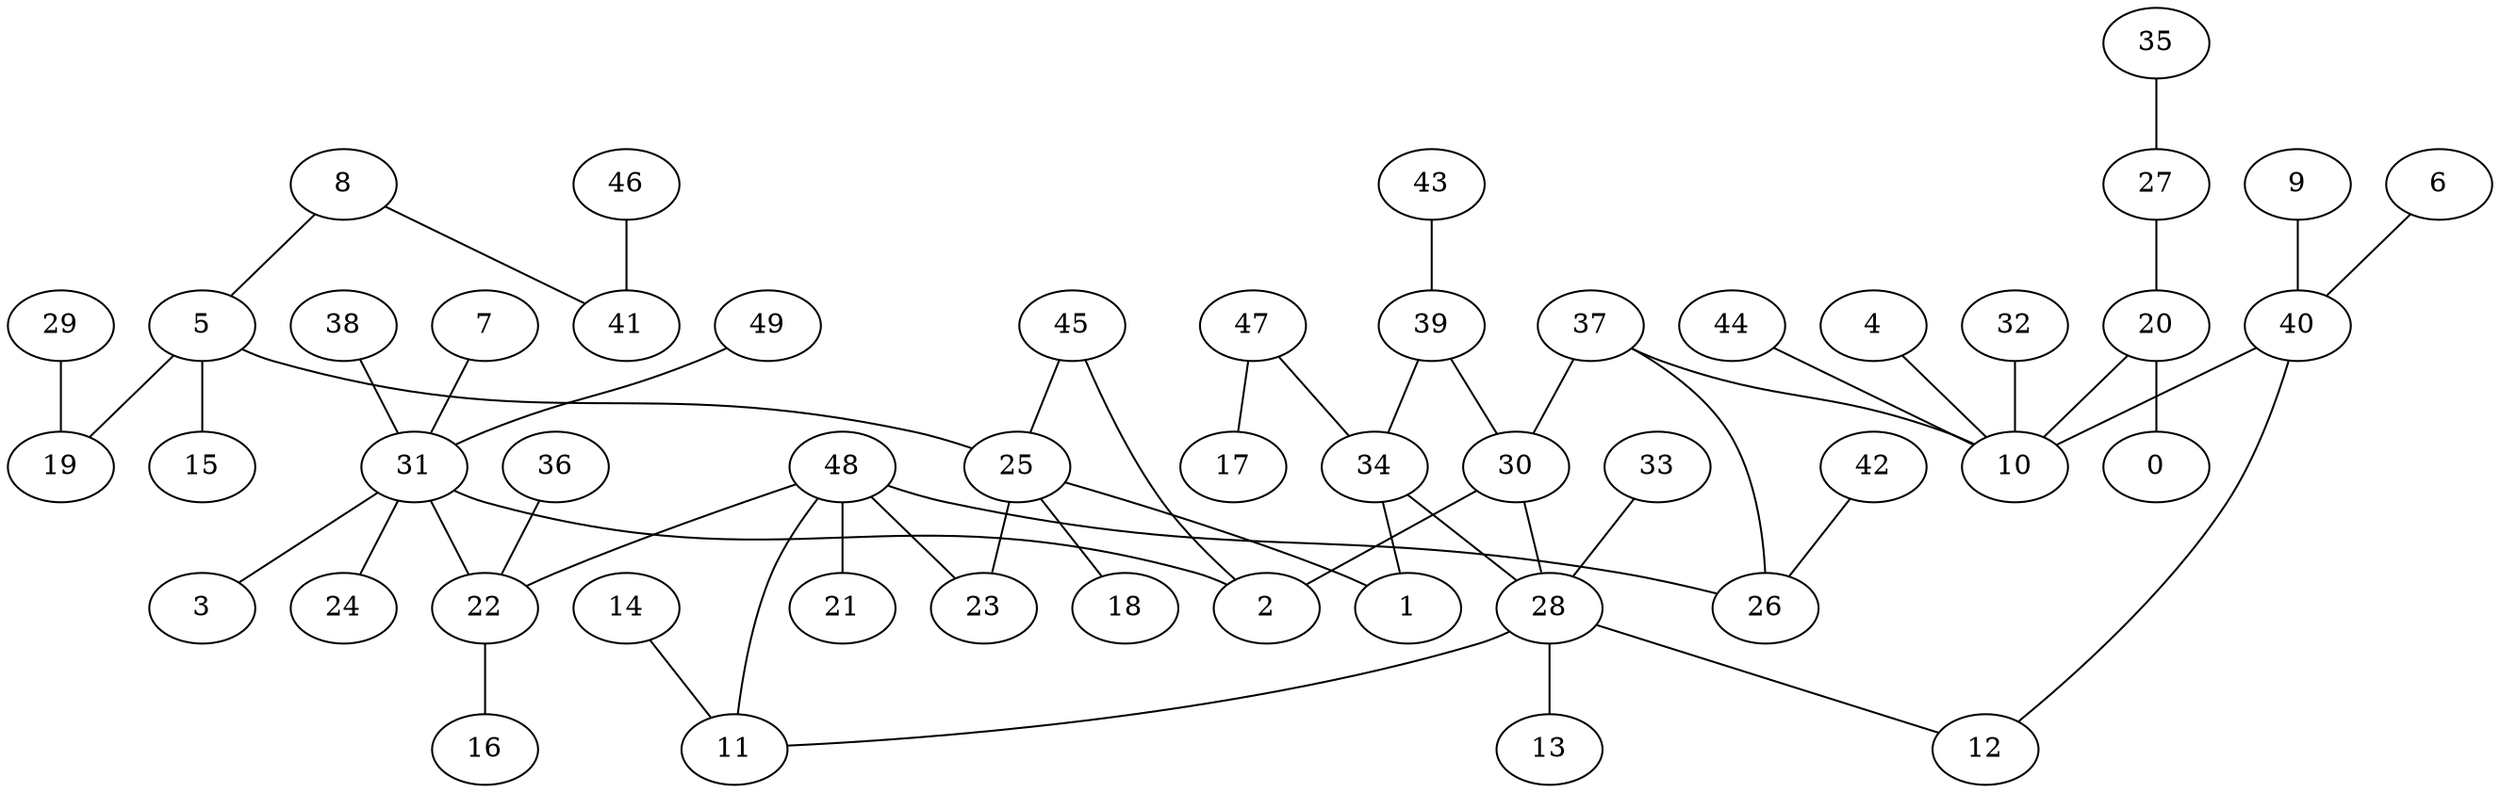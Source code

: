digraph GG_graph {

subgraph G_graph {
edge [color = black]
"29" -> "19" [dir = none]
"35" -> "27" [dir = none]
"27" -> "20" [dir = none]
"46" -> "41" [dir = none]
"38" -> "31" [dir = none]
"20" -> "0" [dir = none]
"20" -> "10" [dir = none]
"4" -> "10" [dir = none]
"43" -> "39" [dir = none]
"47" -> "17" [dir = none]
"47" -> "34" [dir = none]
"36" -> "22" [dir = none]
"5" -> "19" [dir = none]
"5" -> "15" [dir = none]
"5" -> "25" [dir = none]
"25" -> "1" [dir = none]
"25" -> "18" [dir = none]
"25" -> "23" [dir = none]
"37" -> "26" [dir = none]
"37" -> "30" [dir = none]
"32" -> "10" [dir = none]
"39" -> "30" [dir = none]
"48" -> "22" [dir = none]
"48" -> "23" [dir = none]
"48" -> "21" [dir = none]
"48" -> "11" [dir = none]
"33" -> "28" [dir = none]
"22" -> "16" [dir = none]
"9" -> "40" [dir = none]
"28" -> "13" [dir = none]
"28" -> "12" [dir = none]
"28" -> "11" [dir = none]
"31" -> "24" [dir = none]
"31" -> "3" [dir = none]
"31" -> "2" [dir = none]
"6" -> "40" [dir = none]
"30" -> "2" [dir = none]
"30" -> "28" [dir = none]
"45" -> "2" [dir = none]
"40" -> "10" [dir = none]
"40" -> "12" [dir = none]
"14" -> "11" [dir = none]
"34" -> "28" [dir = none]
"7" -> "31" [dir = none]
"49" -> "31" [dir = none]
"42" -> "26" [dir = none]
"44" -> "10" [dir = none]
"8" -> "41" [dir = none]
"8" -> "5" [dir = none]
"48" -> "26" [dir = none]
"39" -> "34" [dir = none]
"34" -> "1" [dir = none]
"37" -> "10" [dir = none]
"45" -> "25" [dir = none]
"31" -> "22" [dir = none]
}

}
